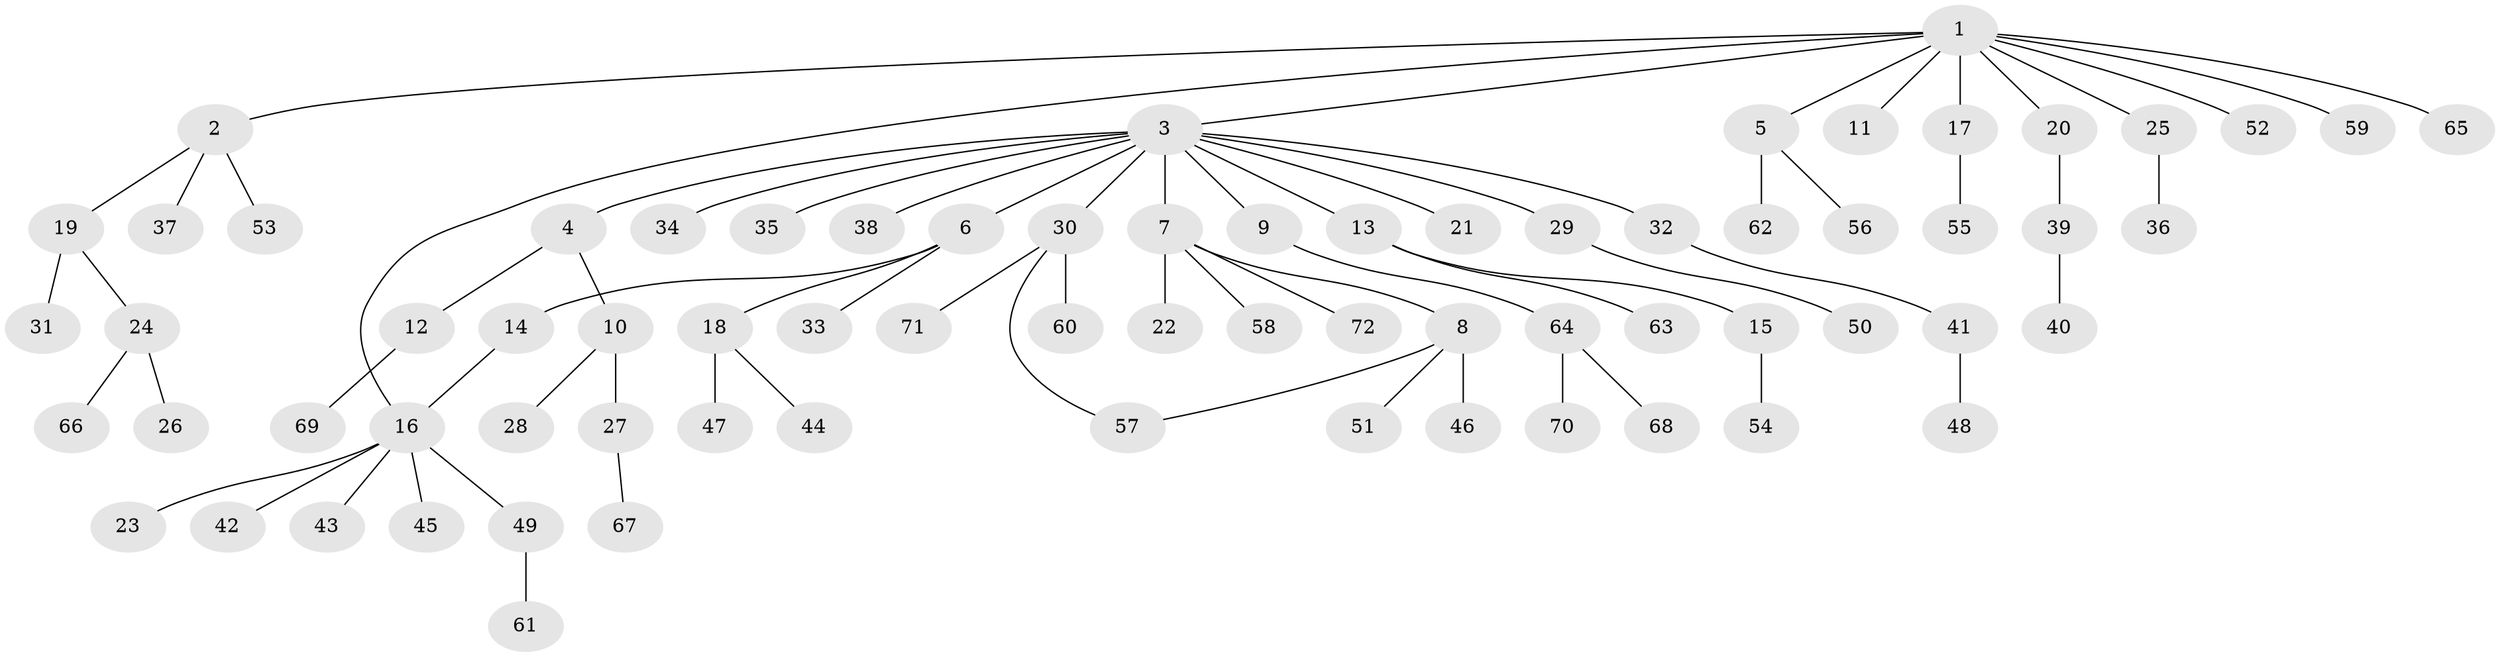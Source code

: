 // Generated by graph-tools (version 1.1) at 2025/14/03/09/25 04:14:20]
// undirected, 72 vertices, 73 edges
graph export_dot {
graph [start="1"]
  node [color=gray90,style=filled];
  1;
  2;
  3;
  4;
  5;
  6;
  7;
  8;
  9;
  10;
  11;
  12;
  13;
  14;
  15;
  16;
  17;
  18;
  19;
  20;
  21;
  22;
  23;
  24;
  25;
  26;
  27;
  28;
  29;
  30;
  31;
  32;
  33;
  34;
  35;
  36;
  37;
  38;
  39;
  40;
  41;
  42;
  43;
  44;
  45;
  46;
  47;
  48;
  49;
  50;
  51;
  52;
  53;
  54;
  55;
  56;
  57;
  58;
  59;
  60;
  61;
  62;
  63;
  64;
  65;
  66;
  67;
  68;
  69;
  70;
  71;
  72;
  1 -- 2;
  1 -- 3;
  1 -- 5;
  1 -- 11;
  1 -- 16;
  1 -- 17;
  1 -- 20;
  1 -- 25;
  1 -- 52;
  1 -- 59;
  1 -- 65;
  2 -- 19;
  2 -- 37;
  2 -- 53;
  3 -- 4;
  3 -- 6;
  3 -- 7;
  3 -- 9;
  3 -- 13;
  3 -- 21;
  3 -- 29;
  3 -- 30;
  3 -- 32;
  3 -- 34;
  3 -- 35;
  3 -- 38;
  4 -- 10;
  4 -- 12;
  5 -- 56;
  5 -- 62;
  6 -- 14;
  6 -- 18;
  6 -- 33;
  7 -- 8;
  7 -- 22;
  7 -- 58;
  7 -- 72;
  8 -- 46;
  8 -- 51;
  8 -- 57;
  9 -- 64;
  10 -- 27;
  10 -- 28;
  12 -- 69;
  13 -- 15;
  13 -- 63;
  14 -- 16;
  15 -- 54;
  16 -- 23;
  16 -- 42;
  16 -- 43;
  16 -- 45;
  16 -- 49;
  17 -- 55;
  18 -- 44;
  18 -- 47;
  19 -- 24;
  19 -- 31;
  20 -- 39;
  24 -- 26;
  24 -- 66;
  25 -- 36;
  27 -- 67;
  29 -- 50;
  30 -- 57;
  30 -- 60;
  30 -- 71;
  32 -- 41;
  39 -- 40;
  41 -- 48;
  49 -- 61;
  64 -- 68;
  64 -- 70;
}
